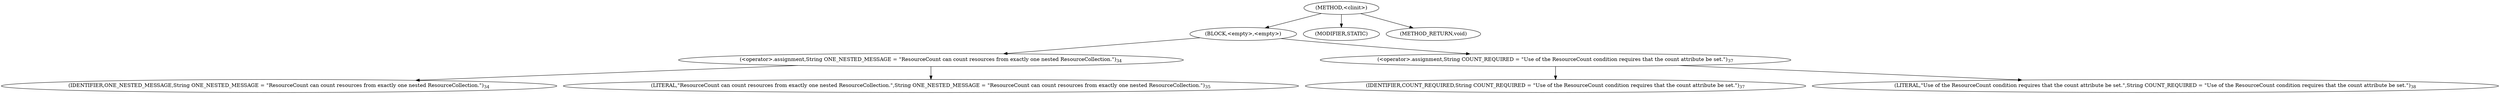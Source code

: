 digraph "&lt;clinit&gt;" {  
"263" [label = <(METHOD,&lt;clinit&gt;)> ]
"264" [label = <(BLOCK,&lt;empty&gt;,&lt;empty&gt;)> ]
"265" [label = <(&lt;operator&gt;.assignment,String ONE_NESTED_MESSAGE = &quot;ResourceCount can count resources from exactly one nested ResourceCollection.&quot;)<SUB>34</SUB>> ]
"266" [label = <(IDENTIFIER,ONE_NESTED_MESSAGE,String ONE_NESTED_MESSAGE = &quot;ResourceCount can count resources from exactly one nested ResourceCollection.&quot;)<SUB>34</SUB>> ]
"267" [label = <(LITERAL,&quot;ResourceCount can count resources from exactly one nested ResourceCollection.&quot;,String ONE_NESTED_MESSAGE = &quot;ResourceCount can count resources from exactly one nested ResourceCollection.&quot;)<SUB>35</SUB>> ]
"268" [label = <(&lt;operator&gt;.assignment,String COUNT_REQUIRED = &quot;Use of the ResourceCount condition requires that the count attribute be set.&quot;)<SUB>37</SUB>> ]
"269" [label = <(IDENTIFIER,COUNT_REQUIRED,String COUNT_REQUIRED = &quot;Use of the ResourceCount condition requires that the count attribute be set.&quot;)<SUB>37</SUB>> ]
"270" [label = <(LITERAL,&quot;Use of the ResourceCount condition requires that the count attribute be set.&quot;,String COUNT_REQUIRED = &quot;Use of the ResourceCount condition requires that the count attribute be set.&quot;)<SUB>38</SUB>> ]
"271" [label = <(MODIFIER,STATIC)> ]
"272" [label = <(METHOD_RETURN,void)> ]
  "263" -> "264" 
  "263" -> "271" 
  "263" -> "272" 
  "264" -> "265" 
  "264" -> "268" 
  "265" -> "266" 
  "265" -> "267" 
  "268" -> "269" 
  "268" -> "270" 
}
